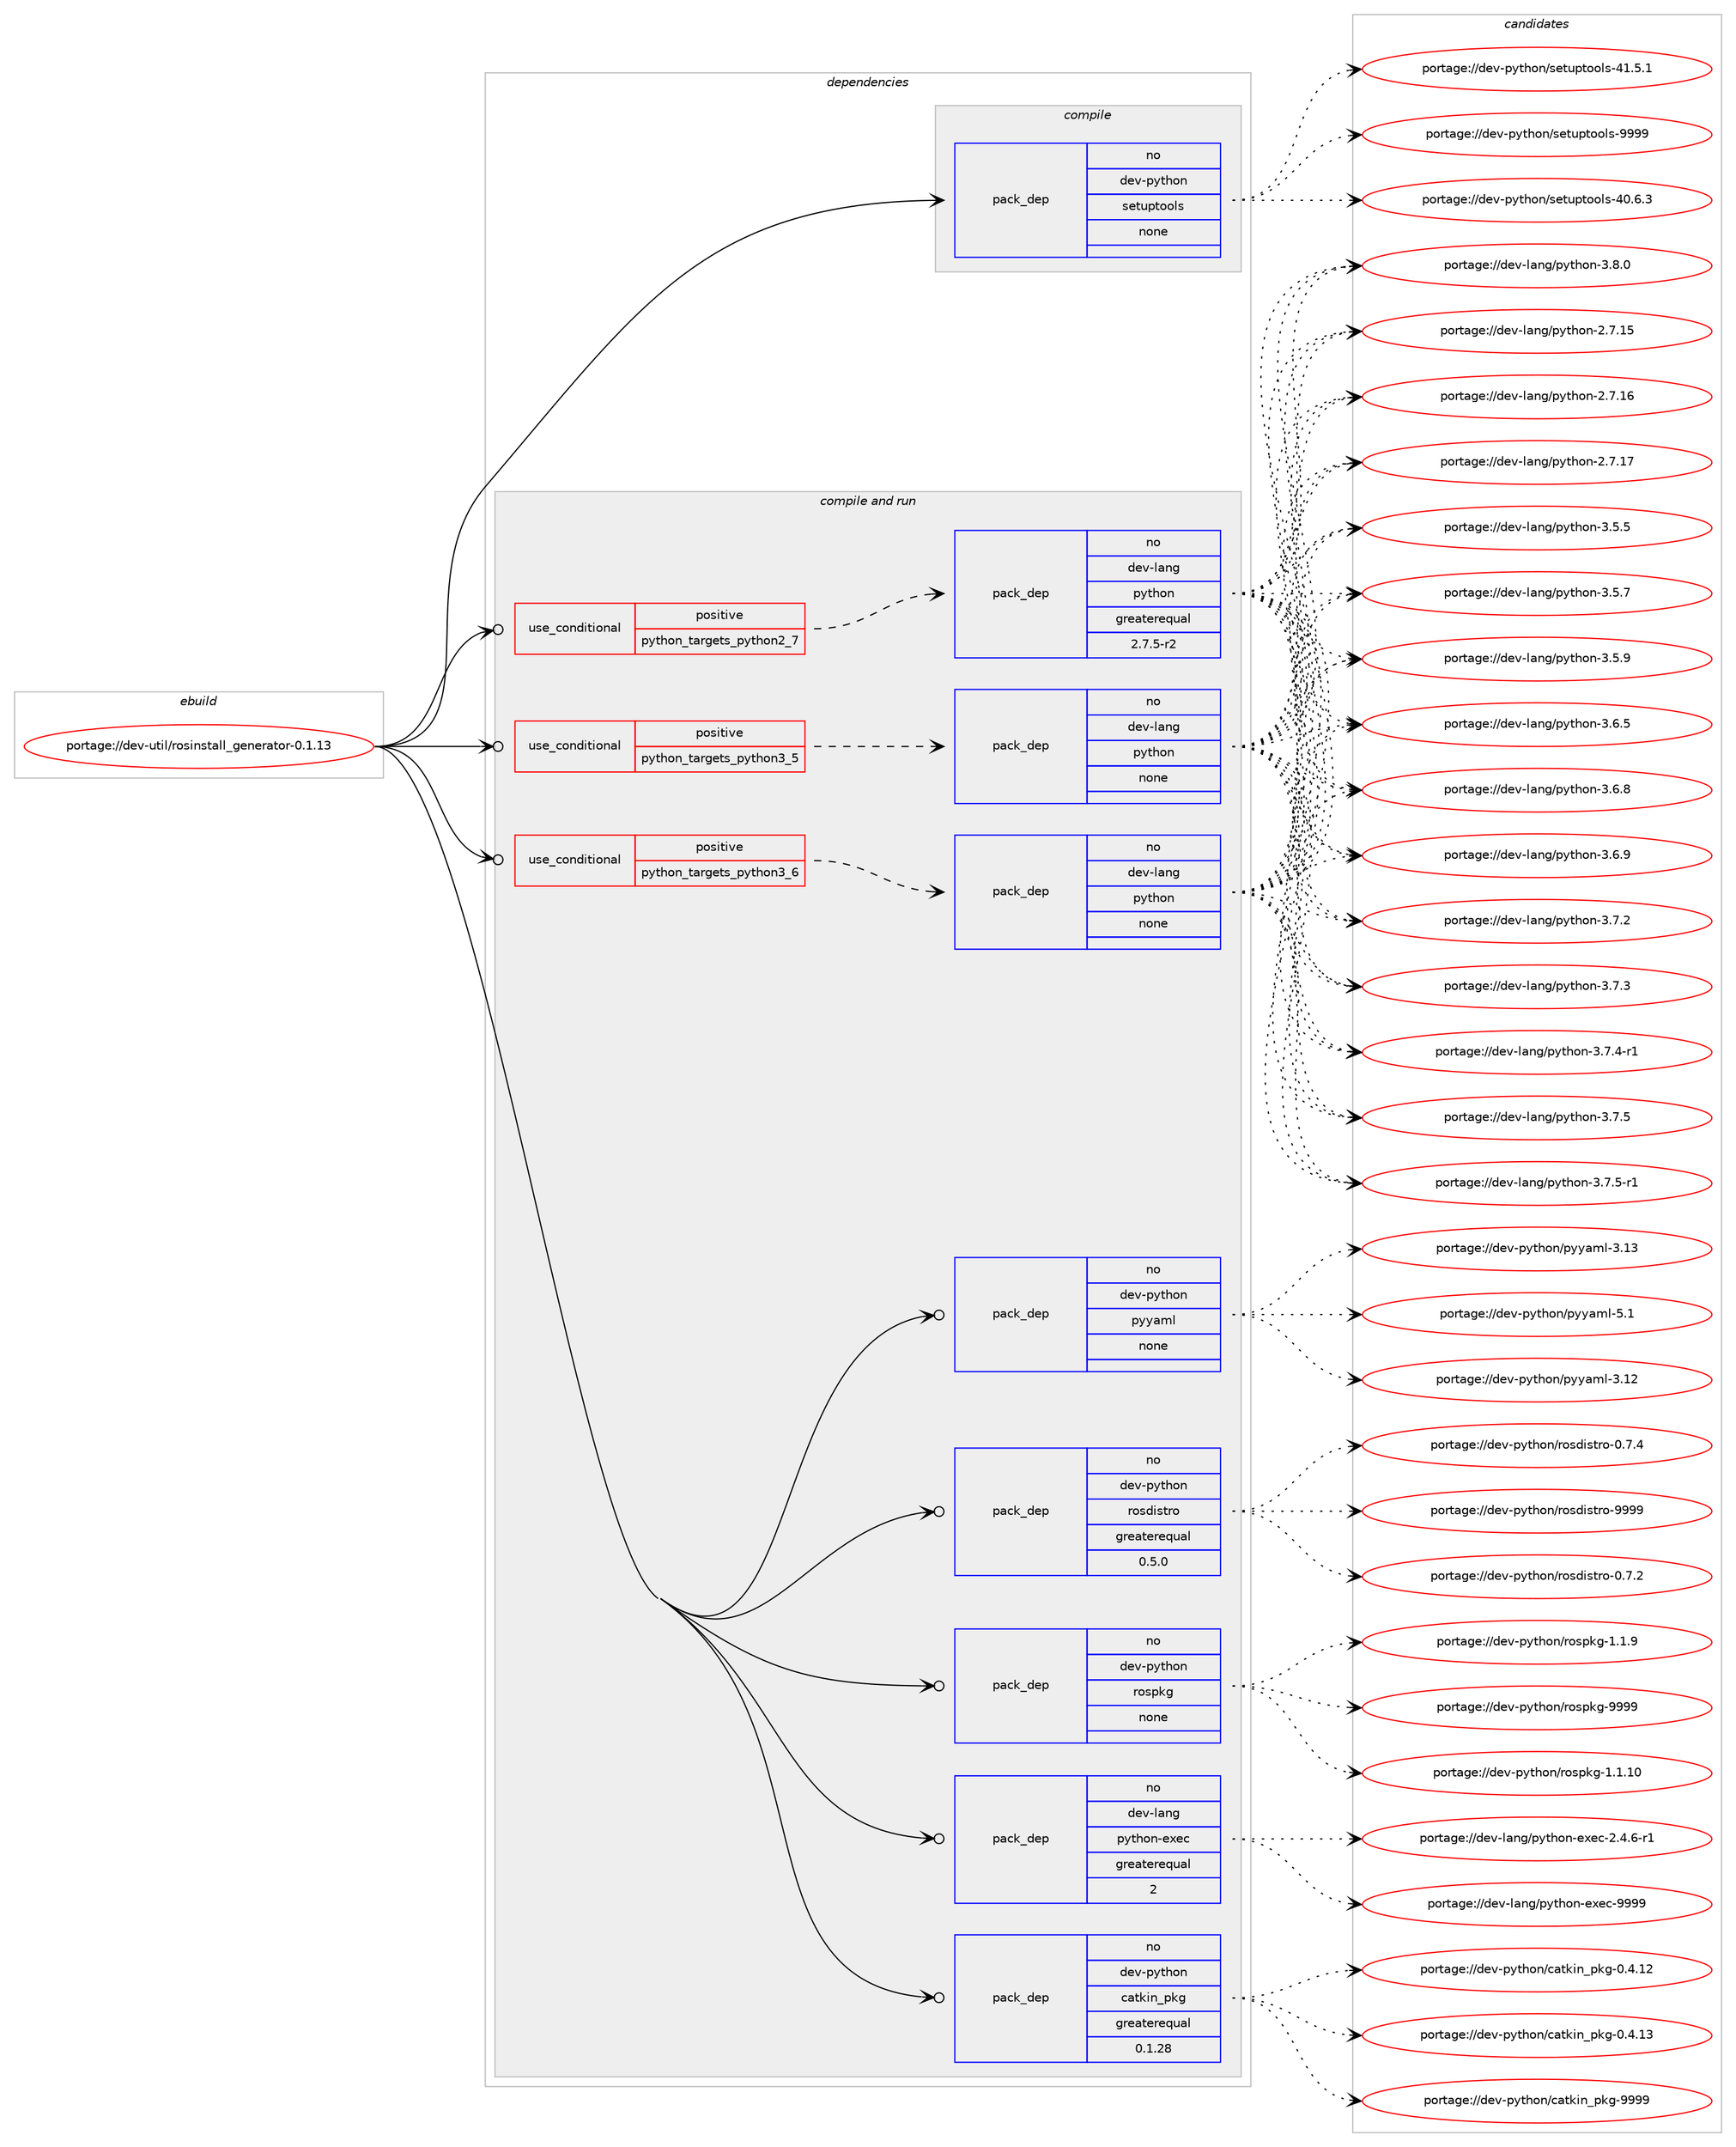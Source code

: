 digraph prolog {

# *************
# Graph options
# *************

newrank=true;
concentrate=true;
compound=true;
graph [rankdir=LR,fontname=Helvetica,fontsize=10,ranksep=1.5];#, ranksep=2.5, nodesep=0.2];
edge  [arrowhead=vee];
node  [fontname=Helvetica,fontsize=10];

# **********
# The ebuild
# **********

subgraph cluster_leftcol {
color=gray;
rank=same;
label=<<i>ebuild</i>>;
id [label="portage://dev-util/rosinstall_generator-0.1.13", color=red, width=4, href="../dev-util/rosinstall_generator-0.1.13.svg"];
}

# ****************
# The dependencies
# ****************

subgraph cluster_midcol {
color=gray;
label=<<i>dependencies</i>>;
subgraph cluster_compile {
fillcolor="#eeeeee";
style=filled;
label=<<i>compile</i>>;
subgraph pack189600 {
dependency265054 [label=<<TABLE BORDER="0" CELLBORDER="1" CELLSPACING="0" CELLPADDING="4" WIDTH="220"><TR><TD ROWSPAN="6" CELLPADDING="30">pack_dep</TD></TR><TR><TD WIDTH="110">no</TD></TR><TR><TD>dev-python</TD></TR><TR><TD>setuptools</TD></TR><TR><TD>none</TD></TR><TR><TD></TD></TR></TABLE>>, shape=none, color=blue];
}
id:e -> dependency265054:w [weight=20,style="solid",arrowhead="vee"];
}
subgraph cluster_compileandrun {
fillcolor="#eeeeee";
style=filled;
label=<<i>compile and run</i>>;
subgraph cond71756 {
dependency265055 [label=<<TABLE BORDER="0" CELLBORDER="1" CELLSPACING="0" CELLPADDING="4"><TR><TD ROWSPAN="3" CELLPADDING="10">use_conditional</TD></TR><TR><TD>positive</TD></TR><TR><TD>python_targets_python2_7</TD></TR></TABLE>>, shape=none, color=red];
subgraph pack189601 {
dependency265056 [label=<<TABLE BORDER="0" CELLBORDER="1" CELLSPACING="0" CELLPADDING="4" WIDTH="220"><TR><TD ROWSPAN="6" CELLPADDING="30">pack_dep</TD></TR><TR><TD WIDTH="110">no</TD></TR><TR><TD>dev-lang</TD></TR><TR><TD>python</TD></TR><TR><TD>greaterequal</TD></TR><TR><TD>2.7.5-r2</TD></TR></TABLE>>, shape=none, color=blue];
}
dependency265055:e -> dependency265056:w [weight=20,style="dashed",arrowhead="vee"];
}
id:e -> dependency265055:w [weight=20,style="solid",arrowhead="odotvee"];
subgraph cond71757 {
dependency265057 [label=<<TABLE BORDER="0" CELLBORDER="1" CELLSPACING="0" CELLPADDING="4"><TR><TD ROWSPAN="3" CELLPADDING="10">use_conditional</TD></TR><TR><TD>positive</TD></TR><TR><TD>python_targets_python3_5</TD></TR></TABLE>>, shape=none, color=red];
subgraph pack189602 {
dependency265058 [label=<<TABLE BORDER="0" CELLBORDER="1" CELLSPACING="0" CELLPADDING="4" WIDTH="220"><TR><TD ROWSPAN="6" CELLPADDING="30">pack_dep</TD></TR><TR><TD WIDTH="110">no</TD></TR><TR><TD>dev-lang</TD></TR><TR><TD>python</TD></TR><TR><TD>none</TD></TR><TR><TD></TD></TR></TABLE>>, shape=none, color=blue];
}
dependency265057:e -> dependency265058:w [weight=20,style="dashed",arrowhead="vee"];
}
id:e -> dependency265057:w [weight=20,style="solid",arrowhead="odotvee"];
subgraph cond71758 {
dependency265059 [label=<<TABLE BORDER="0" CELLBORDER="1" CELLSPACING="0" CELLPADDING="4"><TR><TD ROWSPAN="3" CELLPADDING="10">use_conditional</TD></TR><TR><TD>positive</TD></TR><TR><TD>python_targets_python3_6</TD></TR></TABLE>>, shape=none, color=red];
subgraph pack189603 {
dependency265060 [label=<<TABLE BORDER="0" CELLBORDER="1" CELLSPACING="0" CELLPADDING="4" WIDTH="220"><TR><TD ROWSPAN="6" CELLPADDING="30">pack_dep</TD></TR><TR><TD WIDTH="110">no</TD></TR><TR><TD>dev-lang</TD></TR><TR><TD>python</TD></TR><TR><TD>none</TD></TR><TR><TD></TD></TR></TABLE>>, shape=none, color=blue];
}
dependency265059:e -> dependency265060:w [weight=20,style="dashed",arrowhead="vee"];
}
id:e -> dependency265059:w [weight=20,style="solid",arrowhead="odotvee"];
subgraph pack189604 {
dependency265061 [label=<<TABLE BORDER="0" CELLBORDER="1" CELLSPACING="0" CELLPADDING="4" WIDTH="220"><TR><TD ROWSPAN="6" CELLPADDING="30">pack_dep</TD></TR><TR><TD WIDTH="110">no</TD></TR><TR><TD>dev-lang</TD></TR><TR><TD>python-exec</TD></TR><TR><TD>greaterequal</TD></TR><TR><TD>2</TD></TR></TABLE>>, shape=none, color=blue];
}
id:e -> dependency265061:w [weight=20,style="solid",arrowhead="odotvee"];
subgraph pack189605 {
dependency265062 [label=<<TABLE BORDER="0" CELLBORDER="1" CELLSPACING="0" CELLPADDING="4" WIDTH="220"><TR><TD ROWSPAN="6" CELLPADDING="30">pack_dep</TD></TR><TR><TD WIDTH="110">no</TD></TR><TR><TD>dev-python</TD></TR><TR><TD>catkin_pkg</TD></TR><TR><TD>greaterequal</TD></TR><TR><TD>0.1.28</TD></TR></TABLE>>, shape=none, color=blue];
}
id:e -> dependency265062:w [weight=20,style="solid",arrowhead="odotvee"];
subgraph pack189606 {
dependency265063 [label=<<TABLE BORDER="0" CELLBORDER="1" CELLSPACING="0" CELLPADDING="4" WIDTH="220"><TR><TD ROWSPAN="6" CELLPADDING="30">pack_dep</TD></TR><TR><TD WIDTH="110">no</TD></TR><TR><TD>dev-python</TD></TR><TR><TD>pyyaml</TD></TR><TR><TD>none</TD></TR><TR><TD></TD></TR></TABLE>>, shape=none, color=blue];
}
id:e -> dependency265063:w [weight=20,style="solid",arrowhead="odotvee"];
subgraph pack189607 {
dependency265064 [label=<<TABLE BORDER="0" CELLBORDER="1" CELLSPACING="0" CELLPADDING="4" WIDTH="220"><TR><TD ROWSPAN="6" CELLPADDING="30">pack_dep</TD></TR><TR><TD WIDTH="110">no</TD></TR><TR><TD>dev-python</TD></TR><TR><TD>rosdistro</TD></TR><TR><TD>greaterequal</TD></TR><TR><TD>0.5.0</TD></TR></TABLE>>, shape=none, color=blue];
}
id:e -> dependency265064:w [weight=20,style="solid",arrowhead="odotvee"];
subgraph pack189608 {
dependency265065 [label=<<TABLE BORDER="0" CELLBORDER="1" CELLSPACING="0" CELLPADDING="4" WIDTH="220"><TR><TD ROWSPAN="6" CELLPADDING="30">pack_dep</TD></TR><TR><TD WIDTH="110">no</TD></TR><TR><TD>dev-python</TD></TR><TR><TD>rospkg</TD></TR><TR><TD>none</TD></TR><TR><TD></TD></TR></TABLE>>, shape=none, color=blue];
}
id:e -> dependency265065:w [weight=20,style="solid",arrowhead="odotvee"];
}
subgraph cluster_run {
fillcolor="#eeeeee";
style=filled;
label=<<i>run</i>>;
}
}

# **************
# The candidates
# **************

subgraph cluster_choices {
rank=same;
color=gray;
label=<<i>candidates</i>>;

subgraph choice189600 {
color=black;
nodesep=1;
choiceportage100101118451121211161041111104711510111611711211611111110811545524846544651 [label="portage://dev-python/setuptools-40.6.3", color=red, width=4,href="../dev-python/setuptools-40.6.3.svg"];
choiceportage100101118451121211161041111104711510111611711211611111110811545524946534649 [label="portage://dev-python/setuptools-41.5.1", color=red, width=4,href="../dev-python/setuptools-41.5.1.svg"];
choiceportage10010111845112121116104111110471151011161171121161111111081154557575757 [label="portage://dev-python/setuptools-9999", color=red, width=4,href="../dev-python/setuptools-9999.svg"];
dependency265054:e -> choiceportage100101118451121211161041111104711510111611711211611111110811545524846544651:w [style=dotted,weight="100"];
dependency265054:e -> choiceportage100101118451121211161041111104711510111611711211611111110811545524946534649:w [style=dotted,weight="100"];
dependency265054:e -> choiceportage10010111845112121116104111110471151011161171121161111111081154557575757:w [style=dotted,weight="100"];
}
subgraph choice189601 {
color=black;
nodesep=1;
choiceportage10010111845108971101034711212111610411111045504655464953 [label="portage://dev-lang/python-2.7.15", color=red, width=4,href="../dev-lang/python-2.7.15.svg"];
choiceportage10010111845108971101034711212111610411111045504655464954 [label="portage://dev-lang/python-2.7.16", color=red, width=4,href="../dev-lang/python-2.7.16.svg"];
choiceportage10010111845108971101034711212111610411111045504655464955 [label="portage://dev-lang/python-2.7.17", color=red, width=4,href="../dev-lang/python-2.7.17.svg"];
choiceportage100101118451089711010347112121116104111110455146534653 [label="portage://dev-lang/python-3.5.5", color=red, width=4,href="../dev-lang/python-3.5.5.svg"];
choiceportage100101118451089711010347112121116104111110455146534655 [label="portage://dev-lang/python-3.5.7", color=red, width=4,href="../dev-lang/python-3.5.7.svg"];
choiceportage100101118451089711010347112121116104111110455146534657 [label="portage://dev-lang/python-3.5.9", color=red, width=4,href="../dev-lang/python-3.5.9.svg"];
choiceportage100101118451089711010347112121116104111110455146544653 [label="portage://dev-lang/python-3.6.5", color=red, width=4,href="../dev-lang/python-3.6.5.svg"];
choiceportage100101118451089711010347112121116104111110455146544656 [label="portage://dev-lang/python-3.6.8", color=red, width=4,href="../dev-lang/python-3.6.8.svg"];
choiceportage100101118451089711010347112121116104111110455146544657 [label="portage://dev-lang/python-3.6.9", color=red, width=4,href="../dev-lang/python-3.6.9.svg"];
choiceportage100101118451089711010347112121116104111110455146554650 [label="portage://dev-lang/python-3.7.2", color=red, width=4,href="../dev-lang/python-3.7.2.svg"];
choiceportage100101118451089711010347112121116104111110455146554651 [label="portage://dev-lang/python-3.7.3", color=red, width=4,href="../dev-lang/python-3.7.3.svg"];
choiceportage1001011184510897110103471121211161041111104551465546524511449 [label="portage://dev-lang/python-3.7.4-r1", color=red, width=4,href="../dev-lang/python-3.7.4-r1.svg"];
choiceportage100101118451089711010347112121116104111110455146554653 [label="portage://dev-lang/python-3.7.5", color=red, width=4,href="../dev-lang/python-3.7.5.svg"];
choiceportage1001011184510897110103471121211161041111104551465546534511449 [label="portage://dev-lang/python-3.7.5-r1", color=red, width=4,href="../dev-lang/python-3.7.5-r1.svg"];
choiceportage100101118451089711010347112121116104111110455146564648 [label="portage://dev-lang/python-3.8.0", color=red, width=4,href="../dev-lang/python-3.8.0.svg"];
dependency265056:e -> choiceportage10010111845108971101034711212111610411111045504655464953:w [style=dotted,weight="100"];
dependency265056:e -> choiceportage10010111845108971101034711212111610411111045504655464954:w [style=dotted,weight="100"];
dependency265056:e -> choiceportage10010111845108971101034711212111610411111045504655464955:w [style=dotted,weight="100"];
dependency265056:e -> choiceportage100101118451089711010347112121116104111110455146534653:w [style=dotted,weight="100"];
dependency265056:e -> choiceportage100101118451089711010347112121116104111110455146534655:w [style=dotted,weight="100"];
dependency265056:e -> choiceportage100101118451089711010347112121116104111110455146534657:w [style=dotted,weight="100"];
dependency265056:e -> choiceportage100101118451089711010347112121116104111110455146544653:w [style=dotted,weight="100"];
dependency265056:e -> choiceportage100101118451089711010347112121116104111110455146544656:w [style=dotted,weight="100"];
dependency265056:e -> choiceportage100101118451089711010347112121116104111110455146544657:w [style=dotted,weight="100"];
dependency265056:e -> choiceportage100101118451089711010347112121116104111110455146554650:w [style=dotted,weight="100"];
dependency265056:e -> choiceportage100101118451089711010347112121116104111110455146554651:w [style=dotted,weight="100"];
dependency265056:e -> choiceportage1001011184510897110103471121211161041111104551465546524511449:w [style=dotted,weight="100"];
dependency265056:e -> choiceportage100101118451089711010347112121116104111110455146554653:w [style=dotted,weight="100"];
dependency265056:e -> choiceportage1001011184510897110103471121211161041111104551465546534511449:w [style=dotted,weight="100"];
dependency265056:e -> choiceportage100101118451089711010347112121116104111110455146564648:w [style=dotted,weight="100"];
}
subgraph choice189602 {
color=black;
nodesep=1;
choiceportage10010111845108971101034711212111610411111045504655464953 [label="portage://dev-lang/python-2.7.15", color=red, width=4,href="../dev-lang/python-2.7.15.svg"];
choiceportage10010111845108971101034711212111610411111045504655464954 [label="portage://dev-lang/python-2.7.16", color=red, width=4,href="../dev-lang/python-2.7.16.svg"];
choiceportage10010111845108971101034711212111610411111045504655464955 [label="portage://dev-lang/python-2.7.17", color=red, width=4,href="../dev-lang/python-2.7.17.svg"];
choiceportage100101118451089711010347112121116104111110455146534653 [label="portage://dev-lang/python-3.5.5", color=red, width=4,href="../dev-lang/python-3.5.5.svg"];
choiceportage100101118451089711010347112121116104111110455146534655 [label="portage://dev-lang/python-3.5.7", color=red, width=4,href="../dev-lang/python-3.5.7.svg"];
choiceportage100101118451089711010347112121116104111110455146534657 [label="portage://dev-lang/python-3.5.9", color=red, width=4,href="../dev-lang/python-3.5.9.svg"];
choiceportage100101118451089711010347112121116104111110455146544653 [label="portage://dev-lang/python-3.6.5", color=red, width=4,href="../dev-lang/python-3.6.5.svg"];
choiceportage100101118451089711010347112121116104111110455146544656 [label="portage://dev-lang/python-3.6.8", color=red, width=4,href="../dev-lang/python-3.6.8.svg"];
choiceportage100101118451089711010347112121116104111110455146544657 [label="portage://dev-lang/python-3.6.9", color=red, width=4,href="../dev-lang/python-3.6.9.svg"];
choiceportage100101118451089711010347112121116104111110455146554650 [label="portage://dev-lang/python-3.7.2", color=red, width=4,href="../dev-lang/python-3.7.2.svg"];
choiceportage100101118451089711010347112121116104111110455146554651 [label="portage://dev-lang/python-3.7.3", color=red, width=4,href="../dev-lang/python-3.7.3.svg"];
choiceportage1001011184510897110103471121211161041111104551465546524511449 [label="portage://dev-lang/python-3.7.4-r1", color=red, width=4,href="../dev-lang/python-3.7.4-r1.svg"];
choiceportage100101118451089711010347112121116104111110455146554653 [label="portage://dev-lang/python-3.7.5", color=red, width=4,href="../dev-lang/python-3.7.5.svg"];
choiceportage1001011184510897110103471121211161041111104551465546534511449 [label="portage://dev-lang/python-3.7.5-r1", color=red, width=4,href="../dev-lang/python-3.7.5-r1.svg"];
choiceportage100101118451089711010347112121116104111110455146564648 [label="portage://dev-lang/python-3.8.0", color=red, width=4,href="../dev-lang/python-3.8.0.svg"];
dependency265058:e -> choiceportage10010111845108971101034711212111610411111045504655464953:w [style=dotted,weight="100"];
dependency265058:e -> choiceportage10010111845108971101034711212111610411111045504655464954:w [style=dotted,weight="100"];
dependency265058:e -> choiceportage10010111845108971101034711212111610411111045504655464955:w [style=dotted,weight="100"];
dependency265058:e -> choiceportage100101118451089711010347112121116104111110455146534653:w [style=dotted,weight="100"];
dependency265058:e -> choiceportage100101118451089711010347112121116104111110455146534655:w [style=dotted,weight="100"];
dependency265058:e -> choiceportage100101118451089711010347112121116104111110455146534657:w [style=dotted,weight="100"];
dependency265058:e -> choiceportage100101118451089711010347112121116104111110455146544653:w [style=dotted,weight="100"];
dependency265058:e -> choiceportage100101118451089711010347112121116104111110455146544656:w [style=dotted,weight="100"];
dependency265058:e -> choiceportage100101118451089711010347112121116104111110455146544657:w [style=dotted,weight="100"];
dependency265058:e -> choiceportage100101118451089711010347112121116104111110455146554650:w [style=dotted,weight="100"];
dependency265058:e -> choiceportage100101118451089711010347112121116104111110455146554651:w [style=dotted,weight="100"];
dependency265058:e -> choiceportage1001011184510897110103471121211161041111104551465546524511449:w [style=dotted,weight="100"];
dependency265058:e -> choiceportage100101118451089711010347112121116104111110455146554653:w [style=dotted,weight="100"];
dependency265058:e -> choiceportage1001011184510897110103471121211161041111104551465546534511449:w [style=dotted,weight="100"];
dependency265058:e -> choiceportage100101118451089711010347112121116104111110455146564648:w [style=dotted,weight="100"];
}
subgraph choice189603 {
color=black;
nodesep=1;
choiceportage10010111845108971101034711212111610411111045504655464953 [label="portage://dev-lang/python-2.7.15", color=red, width=4,href="../dev-lang/python-2.7.15.svg"];
choiceportage10010111845108971101034711212111610411111045504655464954 [label="portage://dev-lang/python-2.7.16", color=red, width=4,href="../dev-lang/python-2.7.16.svg"];
choiceportage10010111845108971101034711212111610411111045504655464955 [label="portage://dev-lang/python-2.7.17", color=red, width=4,href="../dev-lang/python-2.7.17.svg"];
choiceportage100101118451089711010347112121116104111110455146534653 [label="portage://dev-lang/python-3.5.5", color=red, width=4,href="../dev-lang/python-3.5.5.svg"];
choiceportage100101118451089711010347112121116104111110455146534655 [label="portage://dev-lang/python-3.5.7", color=red, width=4,href="../dev-lang/python-3.5.7.svg"];
choiceportage100101118451089711010347112121116104111110455146534657 [label="portage://dev-lang/python-3.5.9", color=red, width=4,href="../dev-lang/python-3.5.9.svg"];
choiceportage100101118451089711010347112121116104111110455146544653 [label="portage://dev-lang/python-3.6.5", color=red, width=4,href="../dev-lang/python-3.6.5.svg"];
choiceportage100101118451089711010347112121116104111110455146544656 [label="portage://dev-lang/python-3.6.8", color=red, width=4,href="../dev-lang/python-3.6.8.svg"];
choiceportage100101118451089711010347112121116104111110455146544657 [label="portage://dev-lang/python-3.6.9", color=red, width=4,href="../dev-lang/python-3.6.9.svg"];
choiceportage100101118451089711010347112121116104111110455146554650 [label="portage://dev-lang/python-3.7.2", color=red, width=4,href="../dev-lang/python-3.7.2.svg"];
choiceportage100101118451089711010347112121116104111110455146554651 [label="portage://dev-lang/python-3.7.3", color=red, width=4,href="../dev-lang/python-3.7.3.svg"];
choiceportage1001011184510897110103471121211161041111104551465546524511449 [label="portage://dev-lang/python-3.7.4-r1", color=red, width=4,href="../dev-lang/python-3.7.4-r1.svg"];
choiceportage100101118451089711010347112121116104111110455146554653 [label="portage://dev-lang/python-3.7.5", color=red, width=4,href="../dev-lang/python-3.7.5.svg"];
choiceportage1001011184510897110103471121211161041111104551465546534511449 [label="portage://dev-lang/python-3.7.5-r1", color=red, width=4,href="../dev-lang/python-3.7.5-r1.svg"];
choiceportage100101118451089711010347112121116104111110455146564648 [label="portage://dev-lang/python-3.8.0", color=red, width=4,href="../dev-lang/python-3.8.0.svg"];
dependency265060:e -> choiceportage10010111845108971101034711212111610411111045504655464953:w [style=dotted,weight="100"];
dependency265060:e -> choiceportage10010111845108971101034711212111610411111045504655464954:w [style=dotted,weight="100"];
dependency265060:e -> choiceportage10010111845108971101034711212111610411111045504655464955:w [style=dotted,weight="100"];
dependency265060:e -> choiceportage100101118451089711010347112121116104111110455146534653:w [style=dotted,weight="100"];
dependency265060:e -> choiceportage100101118451089711010347112121116104111110455146534655:w [style=dotted,weight="100"];
dependency265060:e -> choiceportage100101118451089711010347112121116104111110455146534657:w [style=dotted,weight="100"];
dependency265060:e -> choiceportage100101118451089711010347112121116104111110455146544653:w [style=dotted,weight="100"];
dependency265060:e -> choiceportage100101118451089711010347112121116104111110455146544656:w [style=dotted,weight="100"];
dependency265060:e -> choiceportage100101118451089711010347112121116104111110455146544657:w [style=dotted,weight="100"];
dependency265060:e -> choiceportage100101118451089711010347112121116104111110455146554650:w [style=dotted,weight="100"];
dependency265060:e -> choiceportage100101118451089711010347112121116104111110455146554651:w [style=dotted,weight="100"];
dependency265060:e -> choiceportage1001011184510897110103471121211161041111104551465546524511449:w [style=dotted,weight="100"];
dependency265060:e -> choiceportage100101118451089711010347112121116104111110455146554653:w [style=dotted,weight="100"];
dependency265060:e -> choiceportage1001011184510897110103471121211161041111104551465546534511449:w [style=dotted,weight="100"];
dependency265060:e -> choiceportage100101118451089711010347112121116104111110455146564648:w [style=dotted,weight="100"];
}
subgraph choice189604 {
color=black;
nodesep=1;
choiceportage10010111845108971101034711212111610411111045101120101994550465246544511449 [label="portage://dev-lang/python-exec-2.4.6-r1", color=red, width=4,href="../dev-lang/python-exec-2.4.6-r1.svg"];
choiceportage10010111845108971101034711212111610411111045101120101994557575757 [label="portage://dev-lang/python-exec-9999", color=red, width=4,href="../dev-lang/python-exec-9999.svg"];
dependency265061:e -> choiceportage10010111845108971101034711212111610411111045101120101994550465246544511449:w [style=dotted,weight="100"];
dependency265061:e -> choiceportage10010111845108971101034711212111610411111045101120101994557575757:w [style=dotted,weight="100"];
}
subgraph choice189605 {
color=black;
nodesep=1;
choiceportage100101118451121211161041111104799971161071051109511210710345484652464950 [label="portage://dev-python/catkin_pkg-0.4.12", color=red, width=4,href="../dev-python/catkin_pkg-0.4.12.svg"];
choiceportage100101118451121211161041111104799971161071051109511210710345484652464951 [label="portage://dev-python/catkin_pkg-0.4.13", color=red, width=4,href="../dev-python/catkin_pkg-0.4.13.svg"];
choiceportage10010111845112121116104111110479997116107105110951121071034557575757 [label="portage://dev-python/catkin_pkg-9999", color=red, width=4,href="../dev-python/catkin_pkg-9999.svg"];
dependency265062:e -> choiceportage100101118451121211161041111104799971161071051109511210710345484652464950:w [style=dotted,weight="100"];
dependency265062:e -> choiceportage100101118451121211161041111104799971161071051109511210710345484652464951:w [style=dotted,weight="100"];
dependency265062:e -> choiceportage10010111845112121116104111110479997116107105110951121071034557575757:w [style=dotted,weight="100"];
}
subgraph choice189606 {
color=black;
nodesep=1;
choiceportage1001011184511212111610411111047112121121971091084551464950 [label="portage://dev-python/pyyaml-3.12", color=red, width=4,href="../dev-python/pyyaml-3.12.svg"];
choiceportage1001011184511212111610411111047112121121971091084551464951 [label="portage://dev-python/pyyaml-3.13", color=red, width=4,href="../dev-python/pyyaml-3.13.svg"];
choiceportage10010111845112121116104111110471121211219710910845534649 [label="portage://dev-python/pyyaml-5.1", color=red, width=4,href="../dev-python/pyyaml-5.1.svg"];
dependency265063:e -> choiceportage1001011184511212111610411111047112121121971091084551464950:w [style=dotted,weight="100"];
dependency265063:e -> choiceportage1001011184511212111610411111047112121121971091084551464951:w [style=dotted,weight="100"];
dependency265063:e -> choiceportage10010111845112121116104111110471121211219710910845534649:w [style=dotted,weight="100"];
}
subgraph choice189607 {
color=black;
nodesep=1;
choiceportage1001011184511212111610411111047114111115100105115116114111454846554650 [label="portage://dev-python/rosdistro-0.7.2", color=red, width=4,href="../dev-python/rosdistro-0.7.2.svg"];
choiceportage1001011184511212111610411111047114111115100105115116114111454846554652 [label="portage://dev-python/rosdistro-0.7.4", color=red, width=4,href="../dev-python/rosdistro-0.7.4.svg"];
choiceportage10010111845112121116104111110471141111151001051151161141114557575757 [label="portage://dev-python/rosdistro-9999", color=red, width=4,href="../dev-python/rosdistro-9999.svg"];
dependency265064:e -> choiceportage1001011184511212111610411111047114111115100105115116114111454846554650:w [style=dotted,weight="100"];
dependency265064:e -> choiceportage1001011184511212111610411111047114111115100105115116114111454846554652:w [style=dotted,weight="100"];
dependency265064:e -> choiceportage10010111845112121116104111110471141111151001051151161141114557575757:w [style=dotted,weight="100"];
}
subgraph choice189608 {
color=black;
nodesep=1;
choiceportage100101118451121211161041111104711411111511210710345494649464948 [label="portage://dev-python/rospkg-1.1.10", color=red, width=4,href="../dev-python/rospkg-1.1.10.svg"];
choiceportage1001011184511212111610411111047114111115112107103454946494657 [label="portage://dev-python/rospkg-1.1.9", color=red, width=4,href="../dev-python/rospkg-1.1.9.svg"];
choiceportage10010111845112121116104111110471141111151121071034557575757 [label="portage://dev-python/rospkg-9999", color=red, width=4,href="../dev-python/rospkg-9999.svg"];
dependency265065:e -> choiceportage100101118451121211161041111104711411111511210710345494649464948:w [style=dotted,weight="100"];
dependency265065:e -> choiceportage1001011184511212111610411111047114111115112107103454946494657:w [style=dotted,weight="100"];
dependency265065:e -> choiceportage10010111845112121116104111110471141111151121071034557575757:w [style=dotted,weight="100"];
}
}

}
